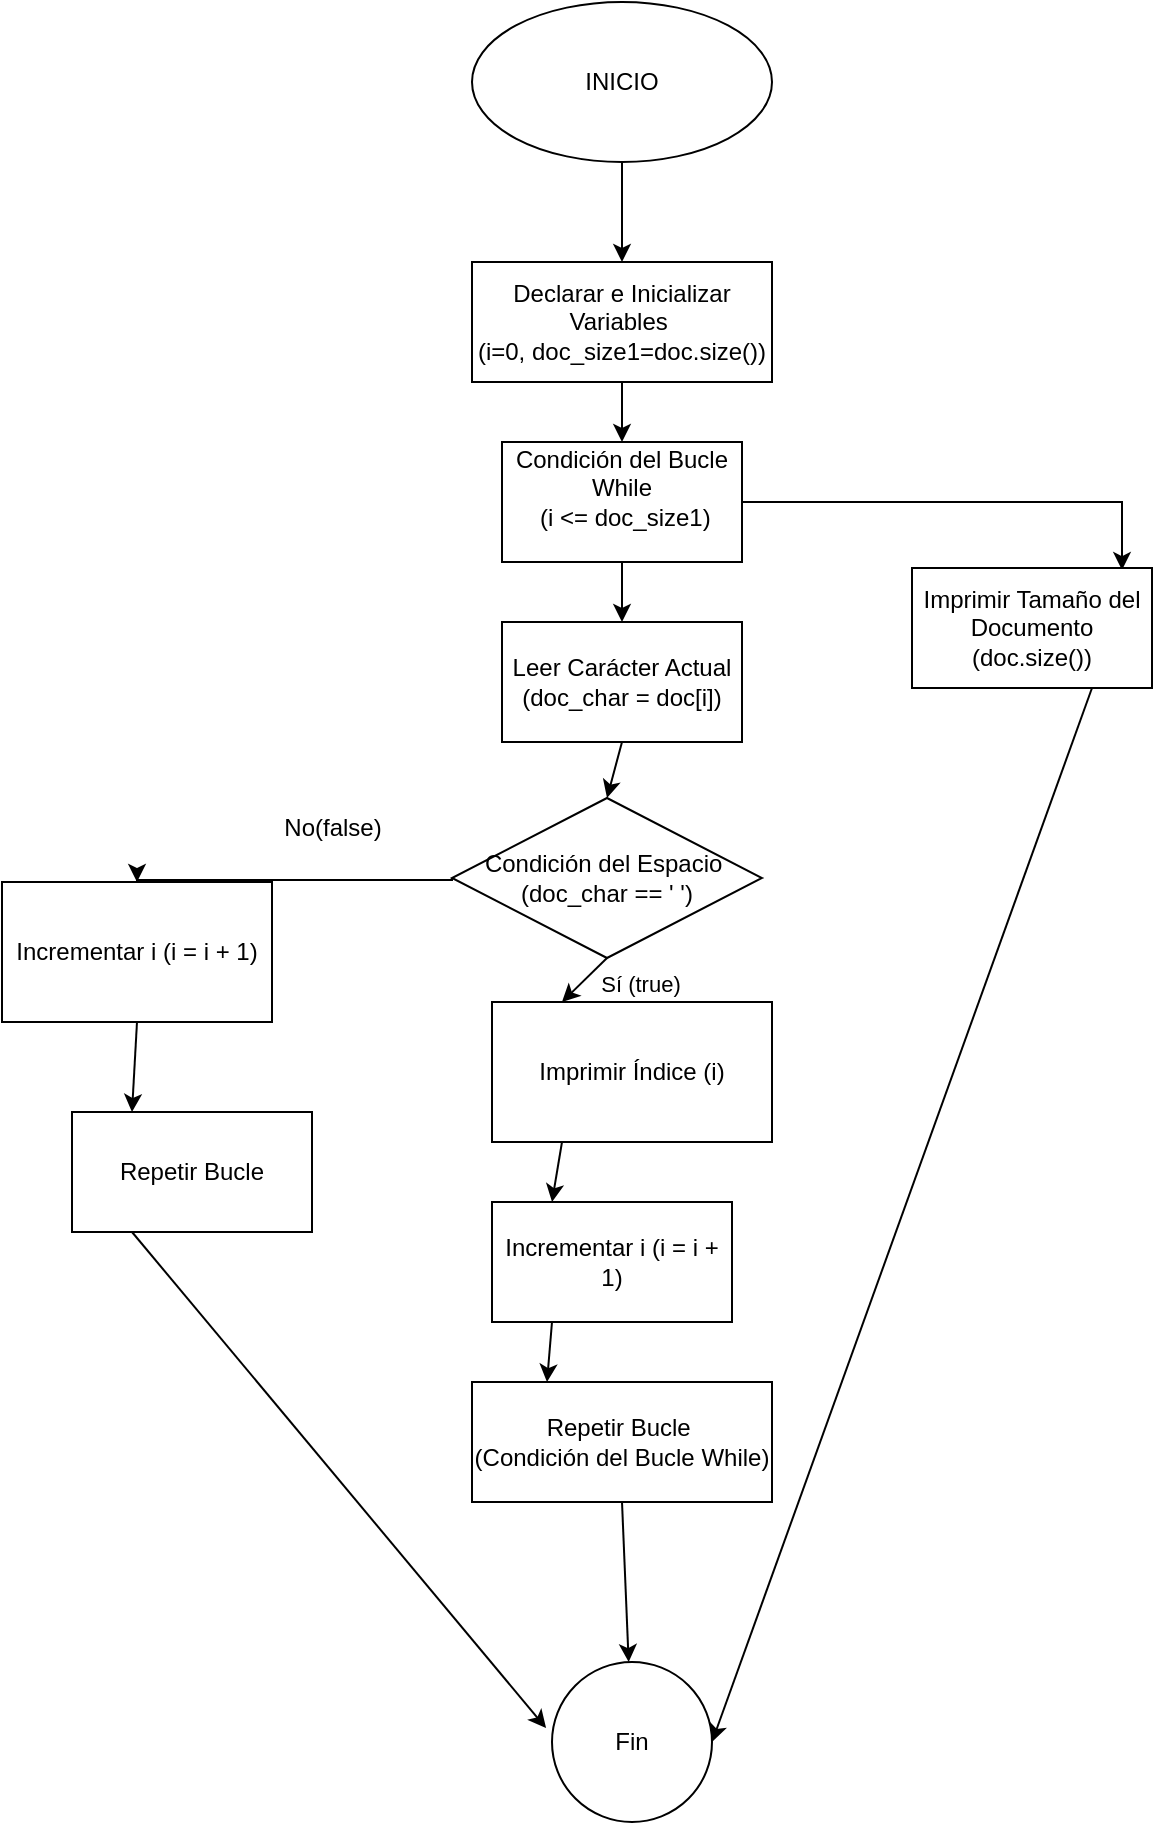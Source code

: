 <mxfile version="24.6.1" type="device">
  <diagram name="Página-1" id="zeSVdccrwy3L7n12ofGi">
    <mxGraphModel dx="2103" dy="1001" grid="1" gridSize="10" guides="1" tooltips="1" connect="1" arrows="1" fold="1" page="1" pageScale="1" pageWidth="827" pageHeight="1169" math="0" shadow="0">
      <root>
        <mxCell id="0" />
        <mxCell id="1" parent="0" />
        <mxCell id="sDP2cia6nYdZddYxNMse-30" style="edgeStyle=elbowEdgeStyle;rounded=0;orthogonalLoop=1;jettySize=auto;html=1;exitX=1;exitY=0.5;exitDx=0;exitDy=0;elbow=vertical;entryX=0.875;entryY=0.017;entryDx=0;entryDy=0;entryPerimeter=0;" parent="1" source="sDP2cia6nYdZddYxNMse-1" target="sDP2cia6nYdZddYxNMse-7" edge="1">
          <mxGeometry relative="1" as="geometry">
            <mxPoint x="560" y="280" as="targetPoint" />
            <Array as="points">
              <mxPoint x="500" y="280" />
            </Array>
          </mxGeometry>
        </mxCell>
        <mxCell id="sDP2cia6nYdZddYxNMse-33" style="rounded=0;orthogonalLoop=1;jettySize=auto;html=1;exitX=0.5;exitY=1;exitDx=0;exitDy=0;entryX=0.5;entryY=0;entryDx=0;entryDy=0;" parent="1" source="sDP2cia6nYdZddYxNMse-1" target="sDP2cia6nYdZddYxNMse-9" edge="1">
          <mxGeometry relative="1" as="geometry" />
        </mxCell>
        <mxCell id="sDP2cia6nYdZddYxNMse-1" value="Condición del Bucle While&lt;div&gt;&amp;nbsp;(i &amp;lt;= doc_size1)&lt;div&gt;&lt;br&gt;&lt;/div&gt;&lt;/div&gt;" style="whiteSpace=wrap;html=1;" parent="1" vertex="1">
          <mxGeometry x="345" y="250" width="120" height="60" as="geometry" />
        </mxCell>
        <mxCell id="sDP2cia6nYdZddYxNMse-5" style="edgeStyle=none;rounded=0;orthogonalLoop=1;jettySize=auto;html=1;exitX=0.5;exitY=1;exitDx=0;exitDy=0;" parent="1" source="sDP2cia6nYdZddYxNMse-2" target="sDP2cia6nYdZddYxNMse-1" edge="1">
          <mxGeometry relative="1" as="geometry" />
        </mxCell>
        <mxCell id="sDP2cia6nYdZddYxNMse-2" value="Declarar e Inicializar Variables&amp;nbsp;&lt;div&gt;(i=0, doc_size1=doc.size())&lt;/div&gt;" style="whiteSpace=wrap;html=1;" parent="1" vertex="1">
          <mxGeometry x="330" y="160" width="150" height="60" as="geometry" />
        </mxCell>
        <mxCell id="sDP2cia6nYdZddYxNMse-4" style="edgeStyle=orthogonalEdgeStyle;rounded=0;orthogonalLoop=1;jettySize=auto;html=1;exitX=0.5;exitY=1;exitDx=0;exitDy=0;" parent="1" source="sDP2cia6nYdZddYxNMse-3" target="sDP2cia6nYdZddYxNMse-2" edge="1">
          <mxGeometry relative="1" as="geometry" />
        </mxCell>
        <mxCell id="sDP2cia6nYdZddYxNMse-3" value="INICIO" style="ellipse;whiteSpace=wrap;html=1;" parent="1" vertex="1">
          <mxGeometry x="330" y="30" width="150" height="80" as="geometry" />
        </mxCell>
        <mxCell id="sDP2cia6nYdZddYxNMse-13" style="edgeStyle=none;rounded=0;orthogonalLoop=1;jettySize=auto;html=1;exitX=0.75;exitY=1;exitDx=0;exitDy=0;entryX=1;entryY=0.5;entryDx=0;entryDy=0;" parent="1" source="sDP2cia6nYdZddYxNMse-7" target="u53RnNtN1u5gZYPtoaes-1" edge="1">
          <mxGeometry relative="1" as="geometry">
            <mxPoint x="640" y="410" as="targetPoint" />
          </mxGeometry>
        </mxCell>
        <mxCell id="sDP2cia6nYdZddYxNMse-7" value="Imprimir Tamaño del Documento (doc.size())" style="whiteSpace=wrap;html=1;" parent="1" vertex="1">
          <mxGeometry x="550" y="313" width="120" height="60" as="geometry" />
        </mxCell>
        <mxCell id="sDP2cia6nYdZddYxNMse-34" style="rounded=0;orthogonalLoop=1;jettySize=auto;html=1;exitX=0.5;exitY=1;exitDx=0;exitDy=0;entryX=0.5;entryY=0;entryDx=0;entryDy=0;" parent="1" source="sDP2cia6nYdZddYxNMse-9" target="u53RnNtN1u5gZYPtoaes-4" edge="1">
          <mxGeometry relative="1" as="geometry">
            <mxPoint x="405" y="420" as="targetPoint" />
          </mxGeometry>
        </mxCell>
        <mxCell id="sDP2cia6nYdZddYxNMse-9" value="Leer Carácter Actual (doc_char = doc[i])" style="whiteSpace=wrap;html=1;" parent="1" vertex="1">
          <mxGeometry x="345" y="340" width="120" height="60" as="geometry" />
        </mxCell>
        <mxCell id="sDP2cia6nYdZddYxNMse-16" style="edgeStyle=none;rounded=0;orthogonalLoop=1;jettySize=auto;html=1;exitX=0.5;exitY=1;exitDx=0;exitDy=0;entryX=0.25;entryY=0;entryDx=0;entryDy=0;" parent="1" source="u53RnNtN1u5gZYPtoaes-4" target="sDP2cia6nYdZddYxNMse-17" edge="1">
          <mxGeometry relative="1" as="geometry">
            <mxPoint x="293" y="640" as="targetPoint" />
            <mxPoint x="372.5" y="480" as="sourcePoint" />
          </mxGeometry>
        </mxCell>
        <mxCell id="sDP2cia6nYdZddYxNMse-21" value="Sí (true)" style="edgeLabel;html=1;align=center;verticalAlign=middle;resizable=0;points=[];" parent="sDP2cia6nYdZddYxNMse-16" vertex="1" connectable="0">
          <mxGeometry x="0.042" y="4" relative="1" as="geometry">
            <mxPoint x="25" y="-2" as="offset" />
          </mxGeometry>
        </mxCell>
        <mxCell id="sDP2cia6nYdZddYxNMse-31" style="edgeStyle=elbowEdgeStyle;rounded=0;orthogonalLoop=1;jettySize=auto;html=1;exitX=0;exitY=0.5;exitDx=0;exitDy=0;elbow=vertical;entryX=0.5;entryY=0;entryDx=0;entryDy=0;" parent="1" source="u53RnNtN1u5gZYPtoaes-4" target="sDP2cia6nYdZddYxNMse-19" edge="1">
          <mxGeometry relative="1" as="geometry">
            <mxPoint x="230" y="450" as="targetPoint" />
            <mxPoint x="340" y="450" as="sourcePoint" />
          </mxGeometry>
        </mxCell>
        <mxCell id="sDP2cia6nYdZddYxNMse-35" style="rounded=0;orthogonalLoop=1;jettySize=auto;html=1;exitX=0.25;exitY=1;exitDx=0;exitDy=0;entryX=0.25;entryY=0;entryDx=0;entryDy=0;" parent="1" source="sDP2cia6nYdZddYxNMse-17" target="sDP2cia6nYdZddYxNMse-26" edge="1">
          <mxGeometry relative="1" as="geometry" />
        </mxCell>
        <mxCell id="sDP2cia6nYdZddYxNMse-17" value="Imprimir Índice (i)" style="whiteSpace=wrap;html=1;" parent="1" vertex="1">
          <mxGeometry x="340" y="530" width="140" height="70" as="geometry" />
        </mxCell>
        <mxCell id="sDP2cia6nYdZddYxNMse-24" style="edgeStyle=none;rounded=0;orthogonalLoop=1;jettySize=auto;html=1;exitX=0.5;exitY=1;exitDx=0;exitDy=0;entryX=0.25;entryY=0;entryDx=0;entryDy=0;" parent="1" source="sDP2cia6nYdZddYxNMse-19" target="sDP2cia6nYdZddYxNMse-23" edge="1">
          <mxGeometry relative="1" as="geometry" />
        </mxCell>
        <mxCell id="sDP2cia6nYdZddYxNMse-19" value="Incrementar i (i = i + 1)" style="whiteSpace=wrap;html=1;" parent="1" vertex="1">
          <mxGeometry x="95" y="470" width="135" height="70" as="geometry" />
        </mxCell>
        <mxCell id="sDP2cia6nYdZddYxNMse-23" value="Repetir Bucle" style="whiteSpace=wrap;html=1;" parent="1" vertex="1">
          <mxGeometry x="130" y="585" width="120" height="60" as="geometry" />
        </mxCell>
        <mxCell id="sDP2cia6nYdZddYxNMse-36" style="edgeStyle=none;rounded=0;orthogonalLoop=1;jettySize=auto;html=1;exitX=0.25;exitY=1;exitDx=0;exitDy=0;entryX=0.25;entryY=0;entryDx=0;entryDy=0;" parent="1" source="sDP2cia6nYdZddYxNMse-26" target="sDP2cia6nYdZddYxNMse-27" edge="1">
          <mxGeometry relative="1" as="geometry" />
        </mxCell>
        <mxCell id="sDP2cia6nYdZddYxNMse-26" value="Incrementar i (i = i + 1)" style="whiteSpace=wrap;html=1;" parent="1" vertex="1">
          <mxGeometry x="340" y="630" width="120" height="60" as="geometry" />
        </mxCell>
        <mxCell id="u53RnNtN1u5gZYPtoaes-3" style="edgeStyle=none;rounded=0;orthogonalLoop=1;jettySize=auto;html=1;exitX=0.5;exitY=1;exitDx=0;exitDy=0;" edge="1" parent="1" source="sDP2cia6nYdZddYxNMse-27" target="u53RnNtN1u5gZYPtoaes-1">
          <mxGeometry relative="1" as="geometry" />
        </mxCell>
        <mxCell id="sDP2cia6nYdZddYxNMse-27" value="Repetir Bucle&amp;nbsp;&lt;div&gt;(Condición del Bucle While)&lt;/div&gt;" style="whiteSpace=wrap;html=1;" parent="1" vertex="1">
          <mxGeometry x="330" y="720" width="150" height="60" as="geometry" />
        </mxCell>
        <mxCell id="sDP2cia6nYdZddYxNMse-32" value="No(false)" style="text;html=1;align=center;verticalAlign=middle;resizable=0;points=[];autosize=1;strokeColor=none;fillColor=none;" parent="1" vertex="1">
          <mxGeometry x="225" y="428" width="70" height="30" as="geometry" />
        </mxCell>
        <mxCell id="u53RnNtN1u5gZYPtoaes-1" value="Fin" style="ellipse;whiteSpace=wrap;html=1;" vertex="1" parent="1">
          <mxGeometry x="370" y="860" width="80" height="80" as="geometry" />
        </mxCell>
        <mxCell id="u53RnNtN1u5gZYPtoaes-2" style="rounded=0;orthogonalLoop=1;jettySize=auto;html=1;exitX=0.25;exitY=1;exitDx=0;exitDy=0;entryX=-0.037;entryY=0.413;entryDx=0;entryDy=0;entryPerimeter=0;" edge="1" parent="1" source="sDP2cia6nYdZddYxNMse-23" target="u53RnNtN1u5gZYPtoaes-1">
          <mxGeometry relative="1" as="geometry" />
        </mxCell>
        <mxCell id="u53RnNtN1u5gZYPtoaes-4" value="Condición del Espacio&amp;nbsp;&lt;div&gt;(doc_char == &#39; &#39;)&lt;/div&gt;" style="rhombus;whiteSpace=wrap;html=1;" vertex="1" parent="1">
          <mxGeometry x="320" y="428" width="155" height="80" as="geometry" />
        </mxCell>
      </root>
    </mxGraphModel>
  </diagram>
</mxfile>
